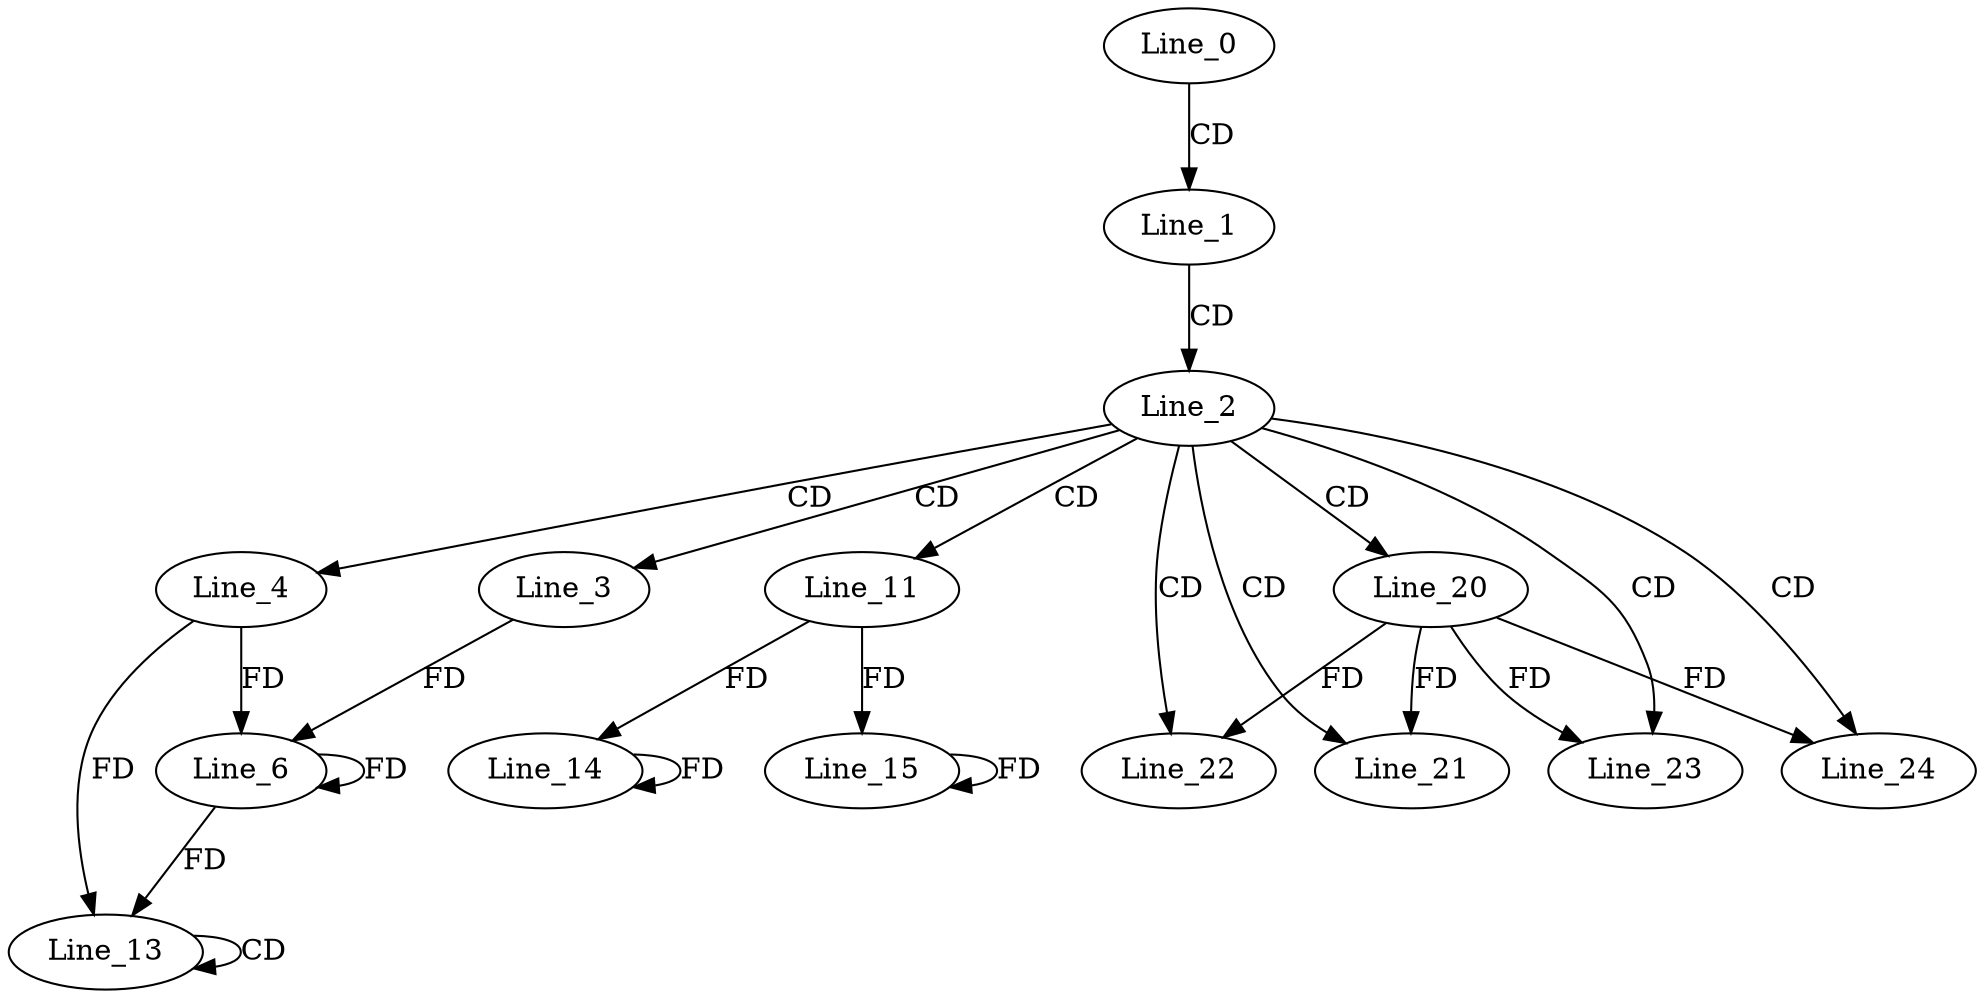 digraph G {
  Line_0;
  Line_1;
  Line_2;
  Line_3;
  Line_4;
  Line_6;
  Line_6;
  Line_11;
  Line_13;
  Line_13;
  Line_14;
  Line_14;
  Line_15;
  Line_15;
  Line_20;
  Line_21;
  Line_22;
  Line_23;
  Line_24;
  Line_24;
  Line_0 -> Line_1 [ label="CD" ];
  Line_1 -> Line_2 [ label="CD" ];
  Line_2 -> Line_3 [ label="CD" ];
  Line_2 -> Line_4 [ label="CD" ];
  Line_4 -> Line_6 [ label="FD" ];
  Line_6 -> Line_6 [ label="FD" ];
  Line_3 -> Line_6 [ label="FD" ];
  Line_2 -> Line_11 [ label="CD" ];
  Line_13 -> Line_13 [ label="CD" ];
  Line_4 -> Line_13 [ label="FD" ];
  Line_6 -> Line_13 [ label="FD" ];
  Line_11 -> Line_14 [ label="FD" ];
  Line_14 -> Line_14 [ label="FD" ];
  Line_11 -> Line_15 [ label="FD" ];
  Line_15 -> Line_15 [ label="FD" ];
  Line_2 -> Line_20 [ label="CD" ];
  Line_2 -> Line_21 [ label="CD" ];
  Line_20 -> Line_21 [ label="FD" ];
  Line_2 -> Line_22 [ label="CD" ];
  Line_20 -> Line_22 [ label="FD" ];
  Line_2 -> Line_23 [ label="CD" ];
  Line_20 -> Line_23 [ label="FD" ];
  Line_2 -> Line_24 [ label="CD" ];
  Line_20 -> Line_24 [ label="FD" ];
}
